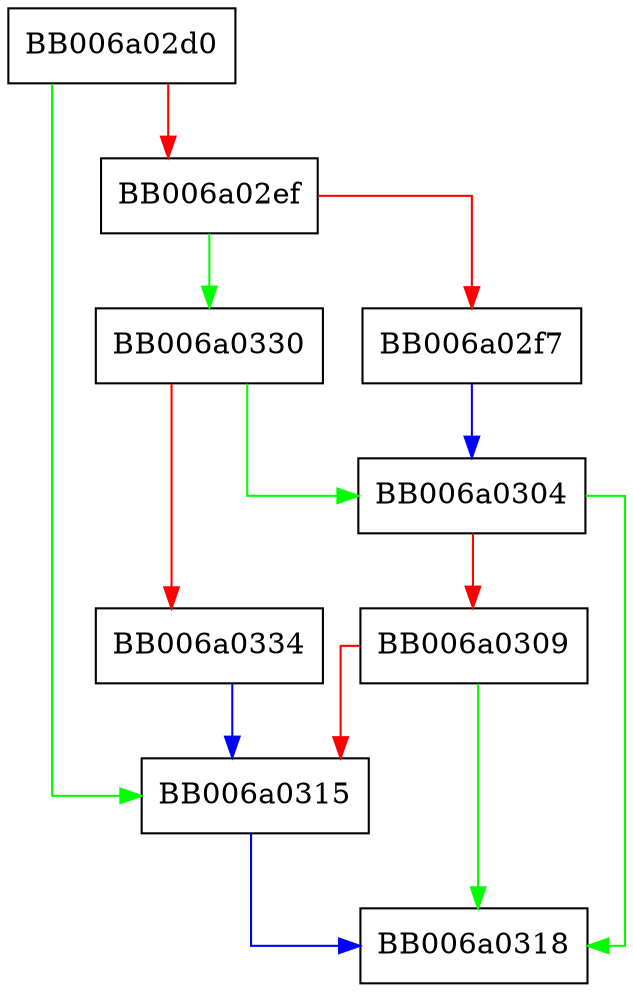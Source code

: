 digraph ossl_chacha20_dinit {
  node [shape="box"];
  graph [splines=ortho];
  BB006a02d0 -> BB006a0315 [color="green"];
  BB006a02d0 -> BB006a02ef [color="red"];
  BB006a02ef -> BB006a0330 [color="green"];
  BB006a02ef -> BB006a02f7 [color="red"];
  BB006a02f7 -> BB006a0304 [color="blue"];
  BB006a0304 -> BB006a0318 [color="green"];
  BB006a0304 -> BB006a0309 [color="red"];
  BB006a0309 -> BB006a0318 [color="green"];
  BB006a0309 -> BB006a0315 [color="red"];
  BB006a0315 -> BB006a0318 [color="blue"];
  BB006a0330 -> BB006a0304 [color="green"];
  BB006a0330 -> BB006a0334 [color="red"];
  BB006a0334 -> BB006a0315 [color="blue"];
}